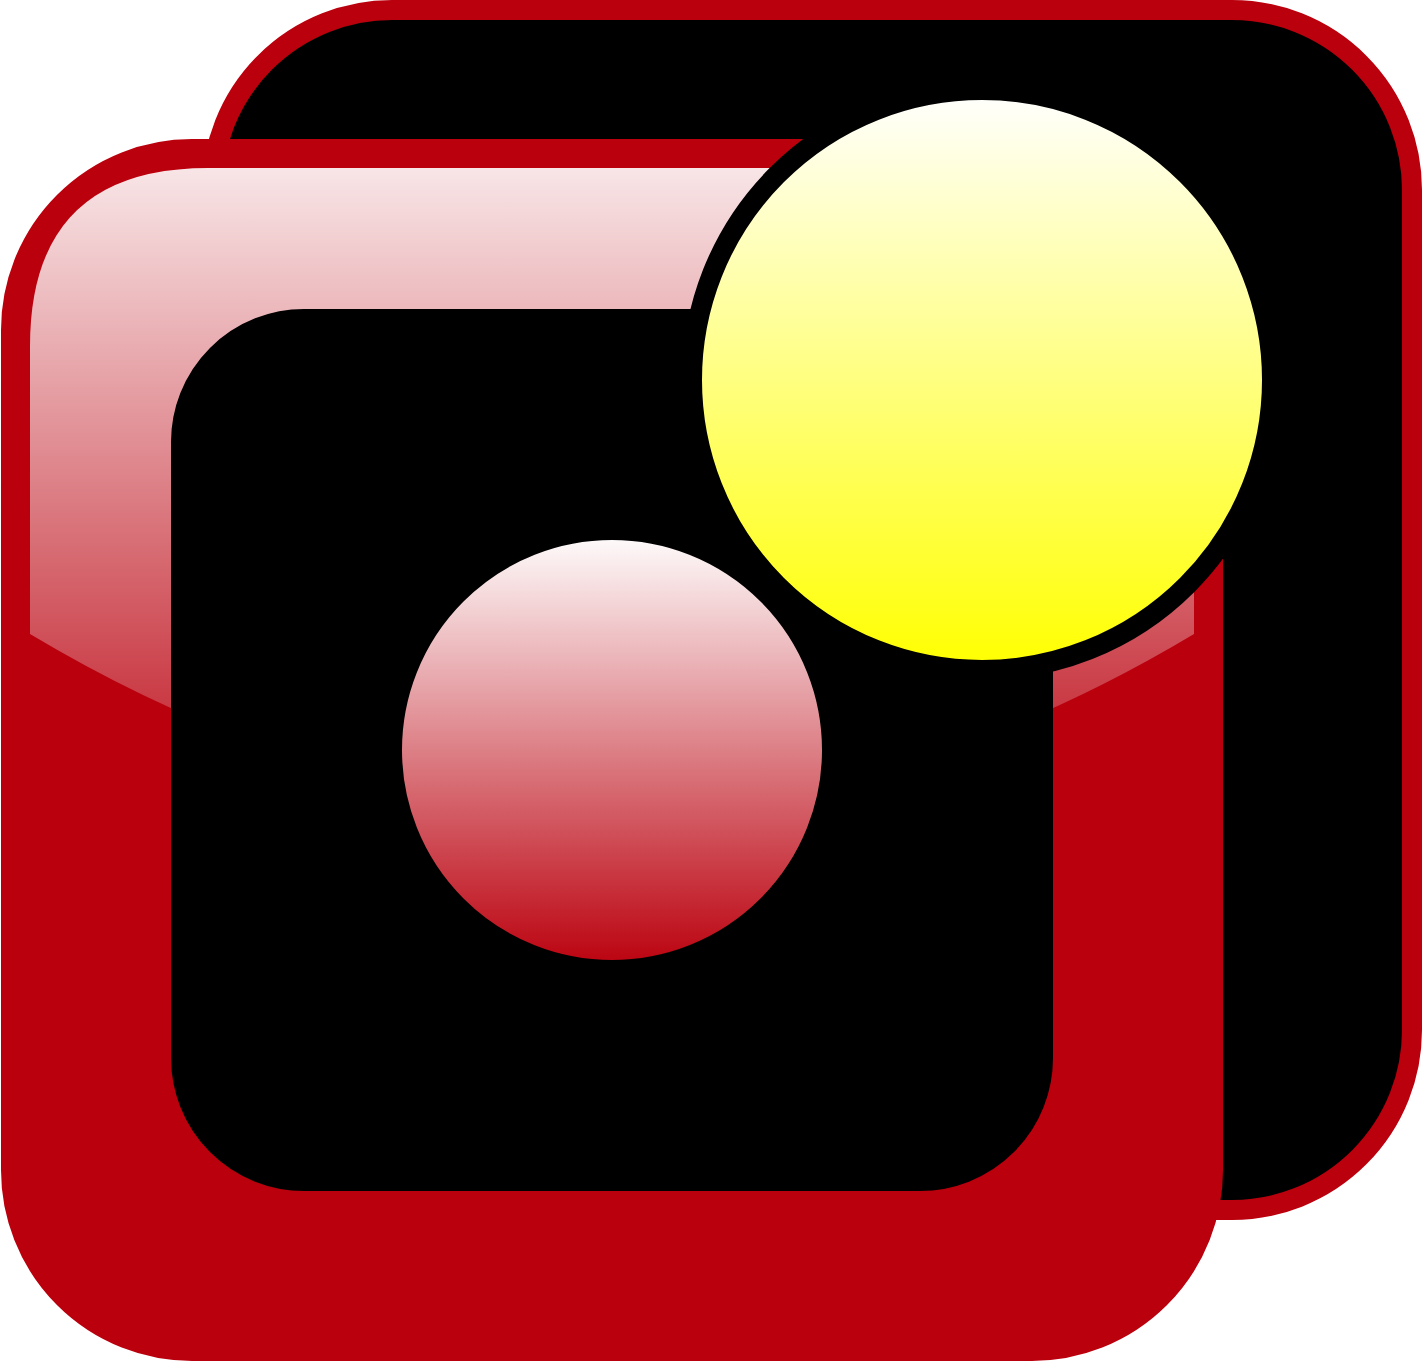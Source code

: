 <mxfile version="13.6.4" type="github">
  <diagram id="e-yMK6qeZy1Brl9lkRHt" name="Page-1">
    <mxGraphModel dx="2062" dy="1238" grid="1" gridSize="10" guides="1" tooltips="1" connect="1" arrows="1" fold="1" page="1" pageScale="1" pageWidth="1600" pageHeight="900" math="0" shadow="0">
      <root>
        <mxCell id="0" />
        <mxCell id="1" parent="0" />
        <mxCell id="KPpk_zpBTMJ83q5LS3Xw-1" value="" style="whiteSpace=wrap;html=1;aspect=fixed;fillColor=#000000;glass=0;rounded=1;strokeColor=#BA000D;strokeWidth=10;" parent="1" vertex="1">
          <mxGeometry x="600" y="80" width="600" height="600" as="geometry" />
        </mxCell>
        <mxCell id="tufV9cB39rMjic6AYfZd-1" value="" style="whiteSpace=wrap;html=1;aspect=fixed;fillColor=#BA000D;rounded=1;glass=0;strokeColor=#BA000D;strokeWidth=11;" vertex="1" parent="1">
          <mxGeometry x="500" y="150" width="600" height="600" as="geometry" />
        </mxCell>
        <mxCell id="tufV9cB39rMjic6AYfZd-5" value="" style="whiteSpace=wrap;html=1;aspect=fixed;fillColor=#BA000D;rounded=1;glass=1;strokeWidth=1;strokeColor=none;" vertex="1" parent="1">
          <mxGeometry x="510" y="160" width="580" height="580" as="geometry" />
        </mxCell>
        <mxCell id="tufV9cB39rMjic6AYfZd-2" value="" style="whiteSpace=wrap;html=1;aspect=fixed;fillColor=#000000;rounded=1;glass=0;" vertex="1" parent="1">
          <mxGeometry x="580" y="230" width="440" height="440" as="geometry" />
        </mxCell>
        <mxCell id="tufV9cB39rMjic6AYfZd-3" value="" style="ellipse;whiteSpace=wrap;html=1;aspect=fixed;rounded=1;glass=1;fillColor=#FFFF00;gradientColor=#ffffff;gradientDirection=north;strokeWidth=10;" vertex="1" parent="1">
          <mxGeometry x="840" y="120" width="290" height="290" as="geometry" />
        </mxCell>
        <mxCell id="tufV9cB39rMjic6AYfZd-4" value="" style="ellipse;whiteSpace=wrap;html=1;aspect=fixed;rounded=1;glass=1;gradientColor=#ffffff;gradientDirection=north;strokeWidth=10;fillColor=#BA000D;" vertex="1" parent="1">
          <mxGeometry x="690" y="340" width="220" height="220" as="geometry" />
        </mxCell>
      </root>
    </mxGraphModel>
  </diagram>
</mxfile>
